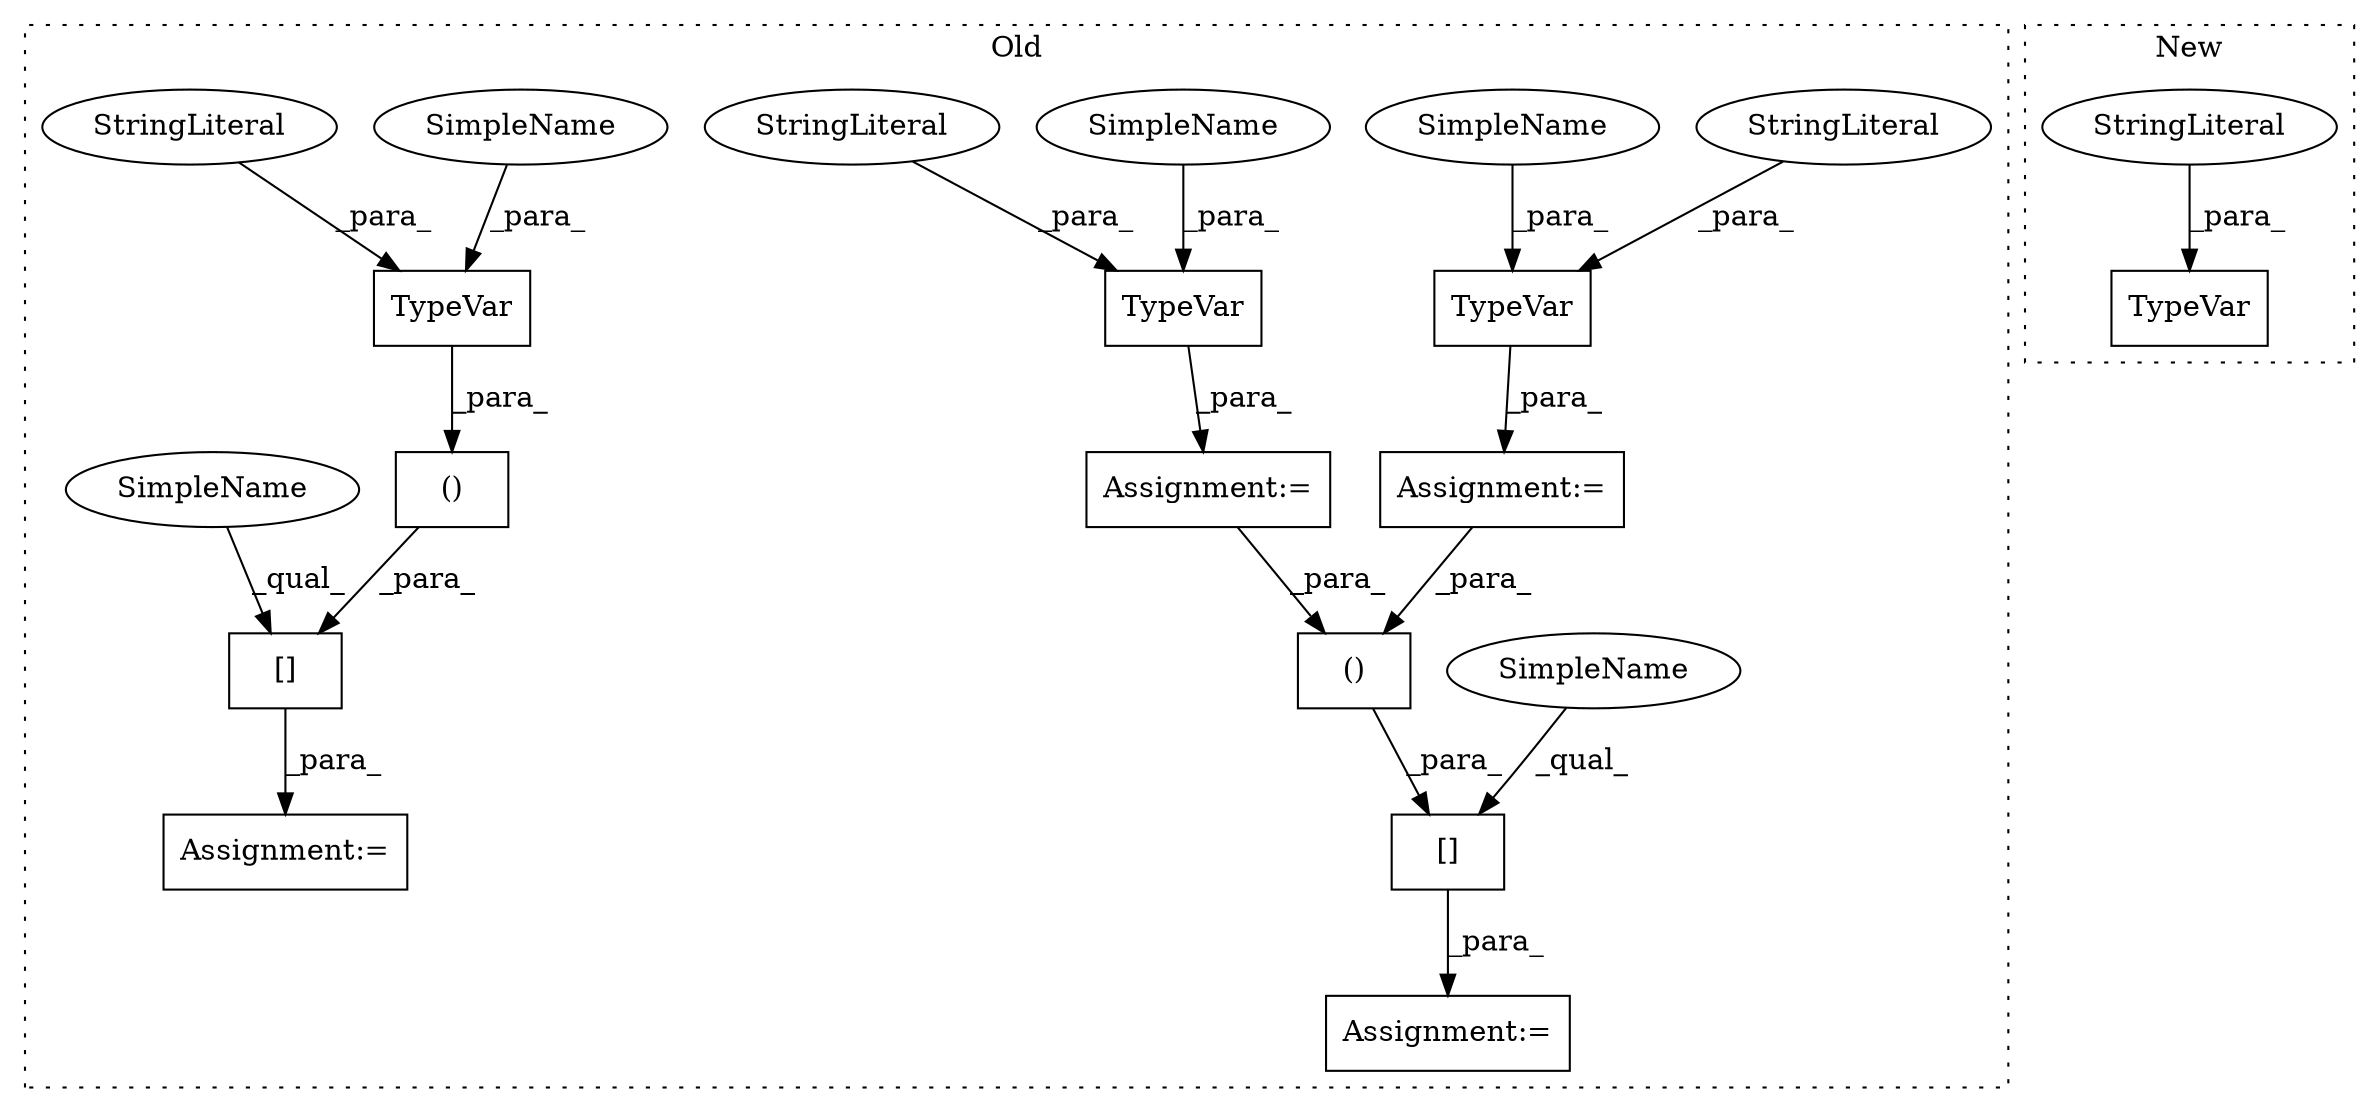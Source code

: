 digraph G {
subgraph cluster0 {
1 [label="TypeVar" a="32" s="334,361" l="8,1" shape="box"];
3 [label="[]" a="2" s="429,477" l="11,2" shape="box"];
5 [label="Assignment:=" a="7" s="333" l="1" shape="box"];
6 [label="StringLiteral" a="45" s="342" l="13" shape="ellipse"];
7 [label="TypeVar" a="32" s="223,251" l="8,1" shape="box"];
8 [label="Assignment:=" a="7" s="267" l="1" shape="box"];
9 [label="StringLiteral" a="45" s="231" l="14" shape="ellipse"];
10 [label="()" a="106" s="440" l="37" shape="box"];
11 [label="Assignment:=" a="7" s="428" l="1" shape="box"];
12 [label="()" a="106" s="279" l="35" shape="box"];
13 [label="[]" a="2" s="268,314" l="11,2" shape="box"];
14 [label="TypeVar" a="32" s="382,411" l="8,1" shape="box"];
15 [label="StringLiteral" a="45" s="390" l="15" shape="ellipse"];
16 [label="Assignment:=" a="7" s="381" l="1" shape="box"];
17 [label="SimpleName" a="42" s="406" l="5" shape="ellipse"];
18 [label="SimpleName" a="42" s="356" l="5" shape="ellipse"];
19 [label="SimpleName" a="42" s="246" l="5" shape="ellipse"];
20 [label="SimpleName" a="42" s="429" l="5" shape="ellipse"];
21 [label="SimpleName" a="42" s="268" l="5" shape="ellipse"];
label = "Old";
style="dotted";
}
subgraph cluster1 {
2 [label="TypeVar" a="32" s="196,222" l="8,1" shape="box"];
4 [label="StringLiteral" a="45" s="204" l="11" shape="ellipse"];
label = "New";
style="dotted";
}
1 -> 5 [label="_para_"];
3 -> 11 [label="_para_"];
4 -> 2 [label="_para_"];
5 -> 10 [label="_para_"];
6 -> 1 [label="_para_"];
7 -> 12 [label="_para_"];
9 -> 7 [label="_para_"];
10 -> 3 [label="_para_"];
12 -> 13 [label="_para_"];
13 -> 8 [label="_para_"];
14 -> 16 [label="_para_"];
15 -> 14 [label="_para_"];
16 -> 10 [label="_para_"];
17 -> 14 [label="_para_"];
18 -> 1 [label="_para_"];
19 -> 7 [label="_para_"];
20 -> 3 [label="_qual_"];
21 -> 13 [label="_qual_"];
}